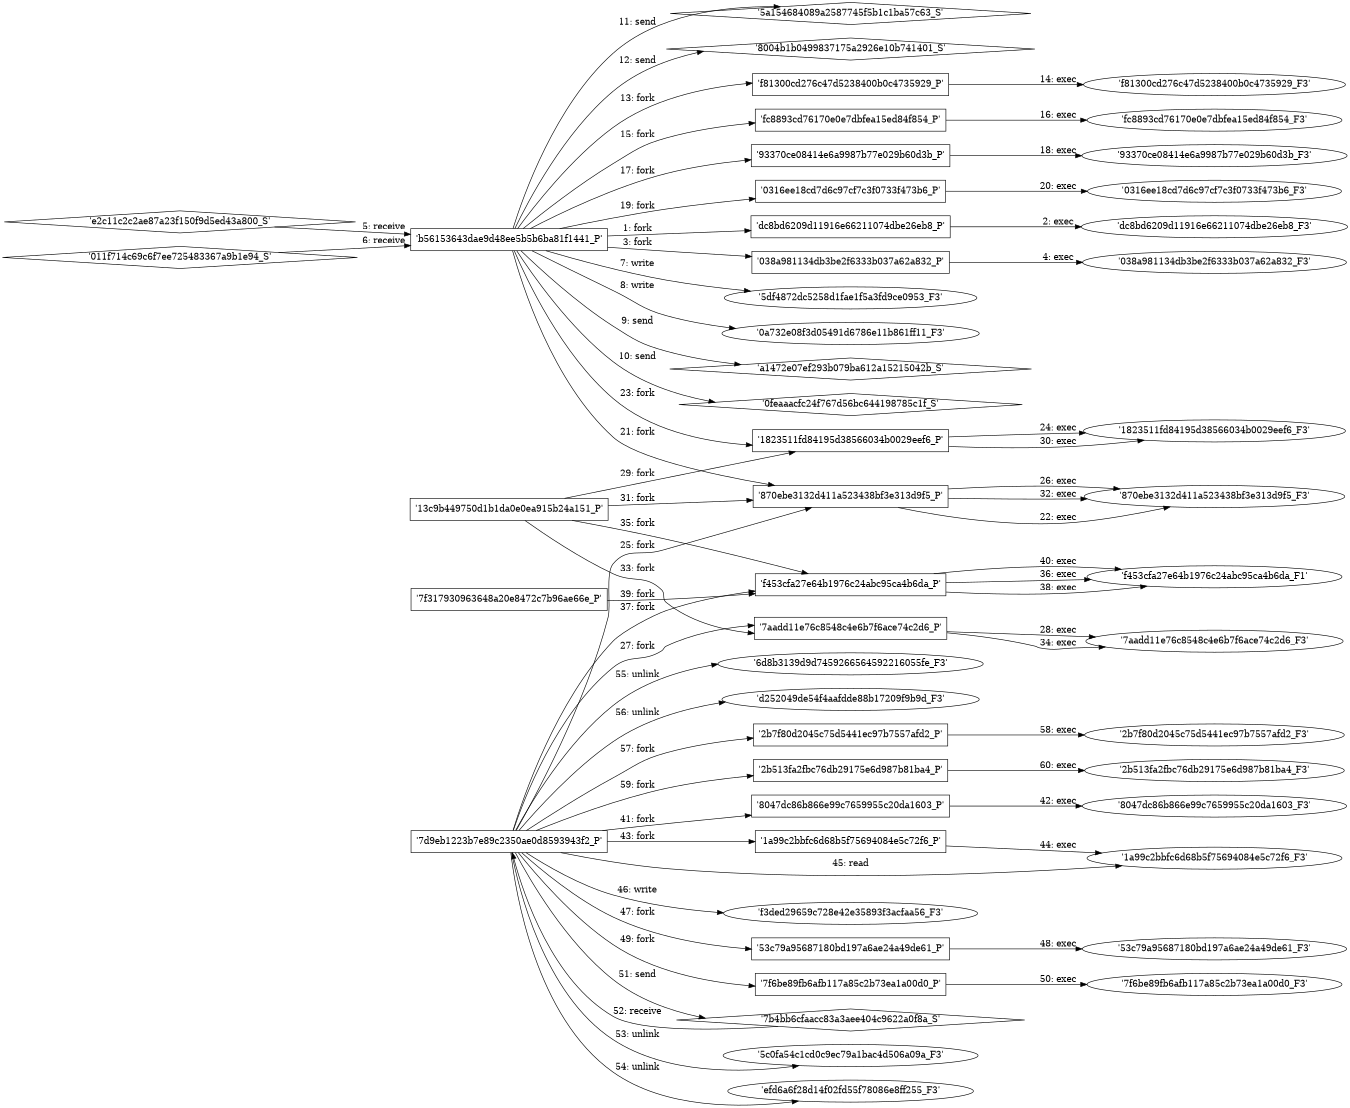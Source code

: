 digraph "D:\Learning\Paper\apt\基于CTI的攻击预警\Dataset\攻击图\ASGfromALLCTI\New Attack Group Eschews Malware to Live off the Land.dot" {
rankdir="LR"
size="9"
fixedsize="false"
splines="true"
nodesep=0.3
ranksep=0
fontsize=10
overlap="scalexy"
engine= "neato"
	"'b56153643dae9d48ee5b5b6ba81f1441_P'" [node_type=Process shape=box]
	"'dc8bd6209d11916e66211074dbe26eb8_P'" [node_type=Process shape=box]
	"'b56153643dae9d48ee5b5b6ba81f1441_P'" -> "'dc8bd6209d11916e66211074dbe26eb8_P'" [label="1: fork"]
	"'dc8bd6209d11916e66211074dbe26eb8_P'" [node_type=Process shape=box]
	"'dc8bd6209d11916e66211074dbe26eb8_F3'" [node_type=File shape=ellipse]
	"'dc8bd6209d11916e66211074dbe26eb8_P'" -> "'dc8bd6209d11916e66211074dbe26eb8_F3'" [label="2: exec"]
	"'b56153643dae9d48ee5b5b6ba81f1441_P'" [node_type=Process shape=box]
	"'038a981134db3be2f6333b037a62a832_P'" [node_type=Process shape=box]
	"'b56153643dae9d48ee5b5b6ba81f1441_P'" -> "'038a981134db3be2f6333b037a62a832_P'" [label="3: fork"]
	"'038a981134db3be2f6333b037a62a832_P'" [node_type=Process shape=box]
	"'038a981134db3be2f6333b037a62a832_F3'" [node_type=File shape=ellipse]
	"'038a981134db3be2f6333b037a62a832_P'" -> "'038a981134db3be2f6333b037a62a832_F3'" [label="4: exec"]
	"'b56153643dae9d48ee5b5b6ba81f1441_P'" [node_type=Process shape=box]
	"'e2c11c2c2ae87a23f150f9d5ed43a800_S'" [node_type=Socket shape=diamond]
	"'e2c11c2c2ae87a23f150f9d5ed43a800_S'" -> "'b56153643dae9d48ee5b5b6ba81f1441_P'" [label="5: receive"]
	"'b56153643dae9d48ee5b5b6ba81f1441_P'" [node_type=Process shape=box]
	"'011f714c69c6f7ee725483367a9b1e94_S'" [node_type=Socket shape=diamond]
	"'011f714c69c6f7ee725483367a9b1e94_S'" -> "'b56153643dae9d48ee5b5b6ba81f1441_P'" [label="6: receive"]
	"'5df4872dc5258d1fae1f5a3fd9ce0953_F3'" [node_type=file shape=ellipse]
	"'b56153643dae9d48ee5b5b6ba81f1441_P'" [node_type=Process shape=box]
	"'b56153643dae9d48ee5b5b6ba81f1441_P'" -> "'5df4872dc5258d1fae1f5a3fd9ce0953_F3'" [label="7: write"]
	"'0a732e08f3d05491d6786e11b861ff11_F3'" [node_type=file shape=ellipse]
	"'b56153643dae9d48ee5b5b6ba81f1441_P'" [node_type=Process shape=box]
	"'b56153643dae9d48ee5b5b6ba81f1441_P'" -> "'0a732e08f3d05491d6786e11b861ff11_F3'" [label="8: write"]
	"'a1472e07ef293b079ba612a15215042b_S'" [node_type=Socket shape=diamond]
	"'b56153643dae9d48ee5b5b6ba81f1441_P'" [node_type=Process shape=box]
	"'b56153643dae9d48ee5b5b6ba81f1441_P'" -> "'a1472e07ef293b079ba612a15215042b_S'" [label="9: send"]
	"'0feaaacfc24f767d56bc644198785c1f_S'" [node_type=Socket shape=diamond]
	"'b56153643dae9d48ee5b5b6ba81f1441_P'" [node_type=Process shape=box]
	"'b56153643dae9d48ee5b5b6ba81f1441_P'" -> "'0feaaacfc24f767d56bc644198785c1f_S'" [label="10: send"]
	"'5a154684089a2587745f5b1c1ba57c63_S'" [node_type=Socket shape=diamond]
	"'b56153643dae9d48ee5b5b6ba81f1441_P'" [node_type=Process shape=box]
	"'b56153643dae9d48ee5b5b6ba81f1441_P'" -> "'5a154684089a2587745f5b1c1ba57c63_S'" [label="11: send"]
	"'8004b1b0499837175a2926e10b741401_S'" [node_type=Socket shape=diamond]
	"'b56153643dae9d48ee5b5b6ba81f1441_P'" [node_type=Process shape=box]
	"'b56153643dae9d48ee5b5b6ba81f1441_P'" -> "'8004b1b0499837175a2926e10b741401_S'" [label="12: send"]
	"'b56153643dae9d48ee5b5b6ba81f1441_P'" [node_type=Process shape=box]
	"'f81300cd276c47d5238400b0c4735929_P'" [node_type=Process shape=box]
	"'b56153643dae9d48ee5b5b6ba81f1441_P'" -> "'f81300cd276c47d5238400b0c4735929_P'" [label="13: fork"]
	"'f81300cd276c47d5238400b0c4735929_P'" [node_type=Process shape=box]
	"'f81300cd276c47d5238400b0c4735929_F3'" [node_type=File shape=ellipse]
	"'f81300cd276c47d5238400b0c4735929_P'" -> "'f81300cd276c47d5238400b0c4735929_F3'" [label="14: exec"]
	"'b56153643dae9d48ee5b5b6ba81f1441_P'" [node_type=Process shape=box]
	"'fc8893cd76170e0e7dbfea15ed84f854_P'" [node_type=Process shape=box]
	"'b56153643dae9d48ee5b5b6ba81f1441_P'" -> "'fc8893cd76170e0e7dbfea15ed84f854_P'" [label="15: fork"]
	"'fc8893cd76170e0e7dbfea15ed84f854_P'" [node_type=Process shape=box]
	"'fc8893cd76170e0e7dbfea15ed84f854_F3'" [node_type=File shape=ellipse]
	"'fc8893cd76170e0e7dbfea15ed84f854_P'" -> "'fc8893cd76170e0e7dbfea15ed84f854_F3'" [label="16: exec"]
	"'b56153643dae9d48ee5b5b6ba81f1441_P'" [node_type=Process shape=box]
	"'93370ce08414e6a9987b77e029b60d3b_P'" [node_type=Process shape=box]
	"'b56153643dae9d48ee5b5b6ba81f1441_P'" -> "'93370ce08414e6a9987b77e029b60d3b_P'" [label="17: fork"]
	"'93370ce08414e6a9987b77e029b60d3b_P'" [node_type=Process shape=box]
	"'93370ce08414e6a9987b77e029b60d3b_F3'" [node_type=File shape=ellipse]
	"'93370ce08414e6a9987b77e029b60d3b_P'" -> "'93370ce08414e6a9987b77e029b60d3b_F3'" [label="18: exec"]
	"'b56153643dae9d48ee5b5b6ba81f1441_P'" [node_type=Process shape=box]
	"'0316ee18cd7d6c97cf7c3f0733f473b6_P'" [node_type=Process shape=box]
	"'b56153643dae9d48ee5b5b6ba81f1441_P'" -> "'0316ee18cd7d6c97cf7c3f0733f473b6_P'" [label="19: fork"]
	"'0316ee18cd7d6c97cf7c3f0733f473b6_P'" [node_type=Process shape=box]
	"'0316ee18cd7d6c97cf7c3f0733f473b6_F3'" [node_type=File shape=ellipse]
	"'0316ee18cd7d6c97cf7c3f0733f473b6_P'" -> "'0316ee18cd7d6c97cf7c3f0733f473b6_F3'" [label="20: exec"]
	"'b56153643dae9d48ee5b5b6ba81f1441_P'" [node_type=Process shape=box]
	"'870ebe3132d411a523438bf3e313d9f5_P'" [node_type=Process shape=box]
	"'b56153643dae9d48ee5b5b6ba81f1441_P'" -> "'870ebe3132d411a523438bf3e313d9f5_P'" [label="21: fork"]
	"'870ebe3132d411a523438bf3e313d9f5_P'" [node_type=Process shape=box]
	"'870ebe3132d411a523438bf3e313d9f5_F3'" [node_type=File shape=ellipse]
	"'870ebe3132d411a523438bf3e313d9f5_P'" -> "'870ebe3132d411a523438bf3e313d9f5_F3'" [label="22: exec"]
	"'b56153643dae9d48ee5b5b6ba81f1441_P'" [node_type=Process shape=box]
	"'1823511fd84195d38566034b0029eef6_P'" [node_type=Process shape=box]
	"'b56153643dae9d48ee5b5b6ba81f1441_P'" -> "'1823511fd84195d38566034b0029eef6_P'" [label="23: fork"]
	"'1823511fd84195d38566034b0029eef6_P'" [node_type=Process shape=box]
	"'1823511fd84195d38566034b0029eef6_F3'" [node_type=File shape=ellipse]
	"'1823511fd84195d38566034b0029eef6_P'" -> "'1823511fd84195d38566034b0029eef6_F3'" [label="24: exec"]
	"'7d9eb1223b7e89c2350ae0d8593943f2_P'" [node_type=Process shape=box]
	"'870ebe3132d411a523438bf3e313d9f5_P'" [node_type=Process shape=box]
	"'7d9eb1223b7e89c2350ae0d8593943f2_P'" -> "'870ebe3132d411a523438bf3e313d9f5_P'" [label="25: fork"]
	"'870ebe3132d411a523438bf3e313d9f5_P'" [node_type=Process shape=box]
	"'870ebe3132d411a523438bf3e313d9f5_F3'" [node_type=File shape=ellipse]
	"'870ebe3132d411a523438bf3e313d9f5_P'" -> "'870ebe3132d411a523438bf3e313d9f5_F3'" [label="26: exec"]
	"'7d9eb1223b7e89c2350ae0d8593943f2_P'" [node_type=Process shape=box]
	"'7aadd11e76c8548c4e6b7f6ace74c2d6_P'" [node_type=Process shape=box]
	"'7d9eb1223b7e89c2350ae0d8593943f2_P'" -> "'7aadd11e76c8548c4e6b7f6ace74c2d6_P'" [label="27: fork"]
	"'7aadd11e76c8548c4e6b7f6ace74c2d6_P'" [node_type=Process shape=box]
	"'7aadd11e76c8548c4e6b7f6ace74c2d6_F3'" [node_type=File shape=ellipse]
	"'7aadd11e76c8548c4e6b7f6ace74c2d6_P'" -> "'7aadd11e76c8548c4e6b7f6ace74c2d6_F3'" [label="28: exec"]
	"'13c9b449750d1b1da0e0ea915b24a151_P'" [node_type=Process shape=box]
	"'1823511fd84195d38566034b0029eef6_P'" [node_type=Process shape=box]
	"'13c9b449750d1b1da0e0ea915b24a151_P'" -> "'1823511fd84195d38566034b0029eef6_P'" [label="29: fork"]
	"'1823511fd84195d38566034b0029eef6_P'" [node_type=Process shape=box]
	"'1823511fd84195d38566034b0029eef6_F3'" [node_type=File shape=ellipse]
	"'1823511fd84195d38566034b0029eef6_P'" -> "'1823511fd84195d38566034b0029eef6_F3'" [label="30: exec"]
	"'13c9b449750d1b1da0e0ea915b24a151_P'" [node_type=Process shape=box]
	"'870ebe3132d411a523438bf3e313d9f5_P'" [node_type=Process shape=box]
	"'13c9b449750d1b1da0e0ea915b24a151_P'" -> "'870ebe3132d411a523438bf3e313d9f5_P'" [label="31: fork"]
	"'870ebe3132d411a523438bf3e313d9f5_P'" [node_type=Process shape=box]
	"'870ebe3132d411a523438bf3e313d9f5_F3'" [node_type=File shape=ellipse]
	"'870ebe3132d411a523438bf3e313d9f5_P'" -> "'870ebe3132d411a523438bf3e313d9f5_F3'" [label="32: exec"]
	"'13c9b449750d1b1da0e0ea915b24a151_P'" [node_type=Process shape=box]
	"'7aadd11e76c8548c4e6b7f6ace74c2d6_P'" [node_type=Process shape=box]
	"'13c9b449750d1b1da0e0ea915b24a151_P'" -> "'7aadd11e76c8548c4e6b7f6ace74c2d6_P'" [label="33: fork"]
	"'7aadd11e76c8548c4e6b7f6ace74c2d6_P'" [node_type=Process shape=box]
	"'7aadd11e76c8548c4e6b7f6ace74c2d6_F3'" [node_type=File shape=ellipse]
	"'7aadd11e76c8548c4e6b7f6ace74c2d6_P'" -> "'7aadd11e76c8548c4e6b7f6ace74c2d6_F3'" [label="34: exec"]
	"'13c9b449750d1b1da0e0ea915b24a151_P'" [node_type=Process shape=box]
	"'f453cfa27e64b1976c24abc95ca4b6da_P'" [node_type=Process shape=box]
	"'13c9b449750d1b1da0e0ea915b24a151_P'" -> "'f453cfa27e64b1976c24abc95ca4b6da_P'" [label="35: fork"]
	"'f453cfa27e64b1976c24abc95ca4b6da_P'" [node_type=Process shape=box]
	"'f453cfa27e64b1976c24abc95ca4b6da_F1'" [node_type=File shape=ellipse]
	"'f453cfa27e64b1976c24abc95ca4b6da_P'" -> "'f453cfa27e64b1976c24abc95ca4b6da_F1'" [label="36: exec"]
	"'7d9eb1223b7e89c2350ae0d8593943f2_P'" [node_type=Process shape=box]
	"'f453cfa27e64b1976c24abc95ca4b6da_P'" [node_type=Process shape=box]
	"'7d9eb1223b7e89c2350ae0d8593943f2_P'" -> "'f453cfa27e64b1976c24abc95ca4b6da_P'" [label="37: fork"]
	"'f453cfa27e64b1976c24abc95ca4b6da_P'" [node_type=Process shape=box]
	"'f453cfa27e64b1976c24abc95ca4b6da_F1'" [node_type=File shape=ellipse]
	"'f453cfa27e64b1976c24abc95ca4b6da_P'" -> "'f453cfa27e64b1976c24abc95ca4b6da_F1'" [label="38: exec"]
	"'7f317930963648a20e8472c7b96ae66e_P'" [node_type=Process shape=box]
	"'f453cfa27e64b1976c24abc95ca4b6da_P'" [node_type=Process shape=box]
	"'7f317930963648a20e8472c7b96ae66e_P'" -> "'f453cfa27e64b1976c24abc95ca4b6da_P'" [label="39: fork"]
	"'f453cfa27e64b1976c24abc95ca4b6da_P'" [node_type=Process shape=box]
	"'f453cfa27e64b1976c24abc95ca4b6da_F1'" [node_type=File shape=ellipse]
	"'f453cfa27e64b1976c24abc95ca4b6da_P'" -> "'f453cfa27e64b1976c24abc95ca4b6da_F1'" [label="40: exec"]
	"'7d9eb1223b7e89c2350ae0d8593943f2_P'" [node_type=Process shape=box]
	"'8047dc86b866e99c7659955c20da1603_P'" [node_type=Process shape=box]
	"'7d9eb1223b7e89c2350ae0d8593943f2_P'" -> "'8047dc86b866e99c7659955c20da1603_P'" [label="41: fork"]
	"'8047dc86b866e99c7659955c20da1603_P'" [node_type=Process shape=box]
	"'8047dc86b866e99c7659955c20da1603_F3'" [node_type=File shape=ellipse]
	"'8047dc86b866e99c7659955c20da1603_P'" -> "'8047dc86b866e99c7659955c20da1603_F3'" [label="42: exec"]
	"'7d9eb1223b7e89c2350ae0d8593943f2_P'" [node_type=Process shape=box]
	"'1a99c2bbfc6d68b5f75694084e5c72f6_P'" [node_type=Process shape=box]
	"'7d9eb1223b7e89c2350ae0d8593943f2_P'" -> "'1a99c2bbfc6d68b5f75694084e5c72f6_P'" [label="43: fork"]
	"'1a99c2bbfc6d68b5f75694084e5c72f6_P'" [node_type=Process shape=box]
	"'1a99c2bbfc6d68b5f75694084e5c72f6_F3'" [node_type=File shape=ellipse]
	"'1a99c2bbfc6d68b5f75694084e5c72f6_P'" -> "'1a99c2bbfc6d68b5f75694084e5c72f6_F3'" [label="44: exec"]
	"'1a99c2bbfc6d68b5f75694084e5c72f6_F3'" [node_type=file shape=ellipse]
	"'7d9eb1223b7e89c2350ae0d8593943f2_P'" [node_type=Process shape=box]
	"'7d9eb1223b7e89c2350ae0d8593943f2_P'" -> "'1a99c2bbfc6d68b5f75694084e5c72f6_F3'" [label="45: read"]
	"'f3ded29659c728e42e35893f3acfaa56_F3'" [node_type=file shape=ellipse]
	"'7d9eb1223b7e89c2350ae0d8593943f2_P'" [node_type=Process shape=box]
	"'7d9eb1223b7e89c2350ae0d8593943f2_P'" -> "'f3ded29659c728e42e35893f3acfaa56_F3'" [label="46: write"]
	"'7d9eb1223b7e89c2350ae0d8593943f2_P'" [node_type=Process shape=box]
	"'53c79a95687180bd197a6ae24a49de61_P'" [node_type=Process shape=box]
	"'7d9eb1223b7e89c2350ae0d8593943f2_P'" -> "'53c79a95687180bd197a6ae24a49de61_P'" [label="47: fork"]
	"'53c79a95687180bd197a6ae24a49de61_P'" [node_type=Process shape=box]
	"'53c79a95687180bd197a6ae24a49de61_F3'" [node_type=File shape=ellipse]
	"'53c79a95687180bd197a6ae24a49de61_P'" -> "'53c79a95687180bd197a6ae24a49de61_F3'" [label="48: exec"]
	"'7d9eb1223b7e89c2350ae0d8593943f2_P'" [node_type=Process shape=box]
	"'7f6be89fb6afb117a85c2b73ea1a00d0_P'" [node_type=Process shape=box]
	"'7d9eb1223b7e89c2350ae0d8593943f2_P'" -> "'7f6be89fb6afb117a85c2b73ea1a00d0_P'" [label="49: fork"]
	"'7f6be89fb6afb117a85c2b73ea1a00d0_P'" [node_type=Process shape=box]
	"'7f6be89fb6afb117a85c2b73ea1a00d0_F3'" [node_type=File shape=ellipse]
	"'7f6be89fb6afb117a85c2b73ea1a00d0_P'" -> "'7f6be89fb6afb117a85c2b73ea1a00d0_F3'" [label="50: exec"]
	"'7b4bb6cfaacc83a3aee404c9622a0f8a_S'" [node_type=Socket shape=diamond]
	"'7d9eb1223b7e89c2350ae0d8593943f2_P'" [node_type=Process shape=box]
	"'7d9eb1223b7e89c2350ae0d8593943f2_P'" -> "'7b4bb6cfaacc83a3aee404c9622a0f8a_S'" [label="51: send"]
	"'7b4bb6cfaacc83a3aee404c9622a0f8a_S'" -> "'7d9eb1223b7e89c2350ae0d8593943f2_P'" [label="52: receive"]
	"'5c0fa54c1cd0c9ec79a1bac4d506a09a_F3'" [node_type=file shape=ellipse]
	"'7d9eb1223b7e89c2350ae0d8593943f2_P'" [node_type=Process shape=box]
	"'7d9eb1223b7e89c2350ae0d8593943f2_P'" -> "'5c0fa54c1cd0c9ec79a1bac4d506a09a_F3'" [label="53: unlink"]
	"'efd6a6f28d14f02fd55f78086e8ff255_F3'" [node_type=file shape=ellipse]
	"'7d9eb1223b7e89c2350ae0d8593943f2_P'" [node_type=Process shape=box]
	"'7d9eb1223b7e89c2350ae0d8593943f2_P'" -> "'efd6a6f28d14f02fd55f78086e8ff255_F3'" [label="54: unlink"]
	"'6d8b3139d9d7459266564592216055fe_F3'" [node_type=file shape=ellipse]
	"'7d9eb1223b7e89c2350ae0d8593943f2_P'" [node_type=Process shape=box]
	"'7d9eb1223b7e89c2350ae0d8593943f2_P'" -> "'6d8b3139d9d7459266564592216055fe_F3'" [label="55: unlink"]
	"'d252049de54f4aafdde88b17209f9b9d_F3'" [node_type=file shape=ellipse]
	"'7d9eb1223b7e89c2350ae0d8593943f2_P'" [node_type=Process shape=box]
	"'7d9eb1223b7e89c2350ae0d8593943f2_P'" -> "'d252049de54f4aafdde88b17209f9b9d_F3'" [label="56: unlink"]
	"'7d9eb1223b7e89c2350ae0d8593943f2_P'" [node_type=Process shape=box]
	"'2b7f80d2045c75d5441ec97b7557afd2_P'" [node_type=Process shape=box]
	"'7d9eb1223b7e89c2350ae0d8593943f2_P'" -> "'2b7f80d2045c75d5441ec97b7557afd2_P'" [label="57: fork"]
	"'2b7f80d2045c75d5441ec97b7557afd2_P'" [node_type=Process shape=box]
	"'2b7f80d2045c75d5441ec97b7557afd2_F3'" [node_type=File shape=ellipse]
	"'2b7f80d2045c75d5441ec97b7557afd2_P'" -> "'2b7f80d2045c75d5441ec97b7557afd2_F3'" [label="58: exec"]
	"'7d9eb1223b7e89c2350ae0d8593943f2_P'" [node_type=Process shape=box]
	"'2b513fa2fbc76db29175e6d987b81ba4_P'" [node_type=Process shape=box]
	"'7d9eb1223b7e89c2350ae0d8593943f2_P'" -> "'2b513fa2fbc76db29175e6d987b81ba4_P'" [label="59: fork"]
	"'2b513fa2fbc76db29175e6d987b81ba4_P'" [node_type=Process shape=box]
	"'2b513fa2fbc76db29175e6d987b81ba4_F3'" [node_type=File shape=ellipse]
	"'2b513fa2fbc76db29175e6d987b81ba4_P'" -> "'2b513fa2fbc76db29175e6d987b81ba4_F3'" [label="60: exec"]
}
